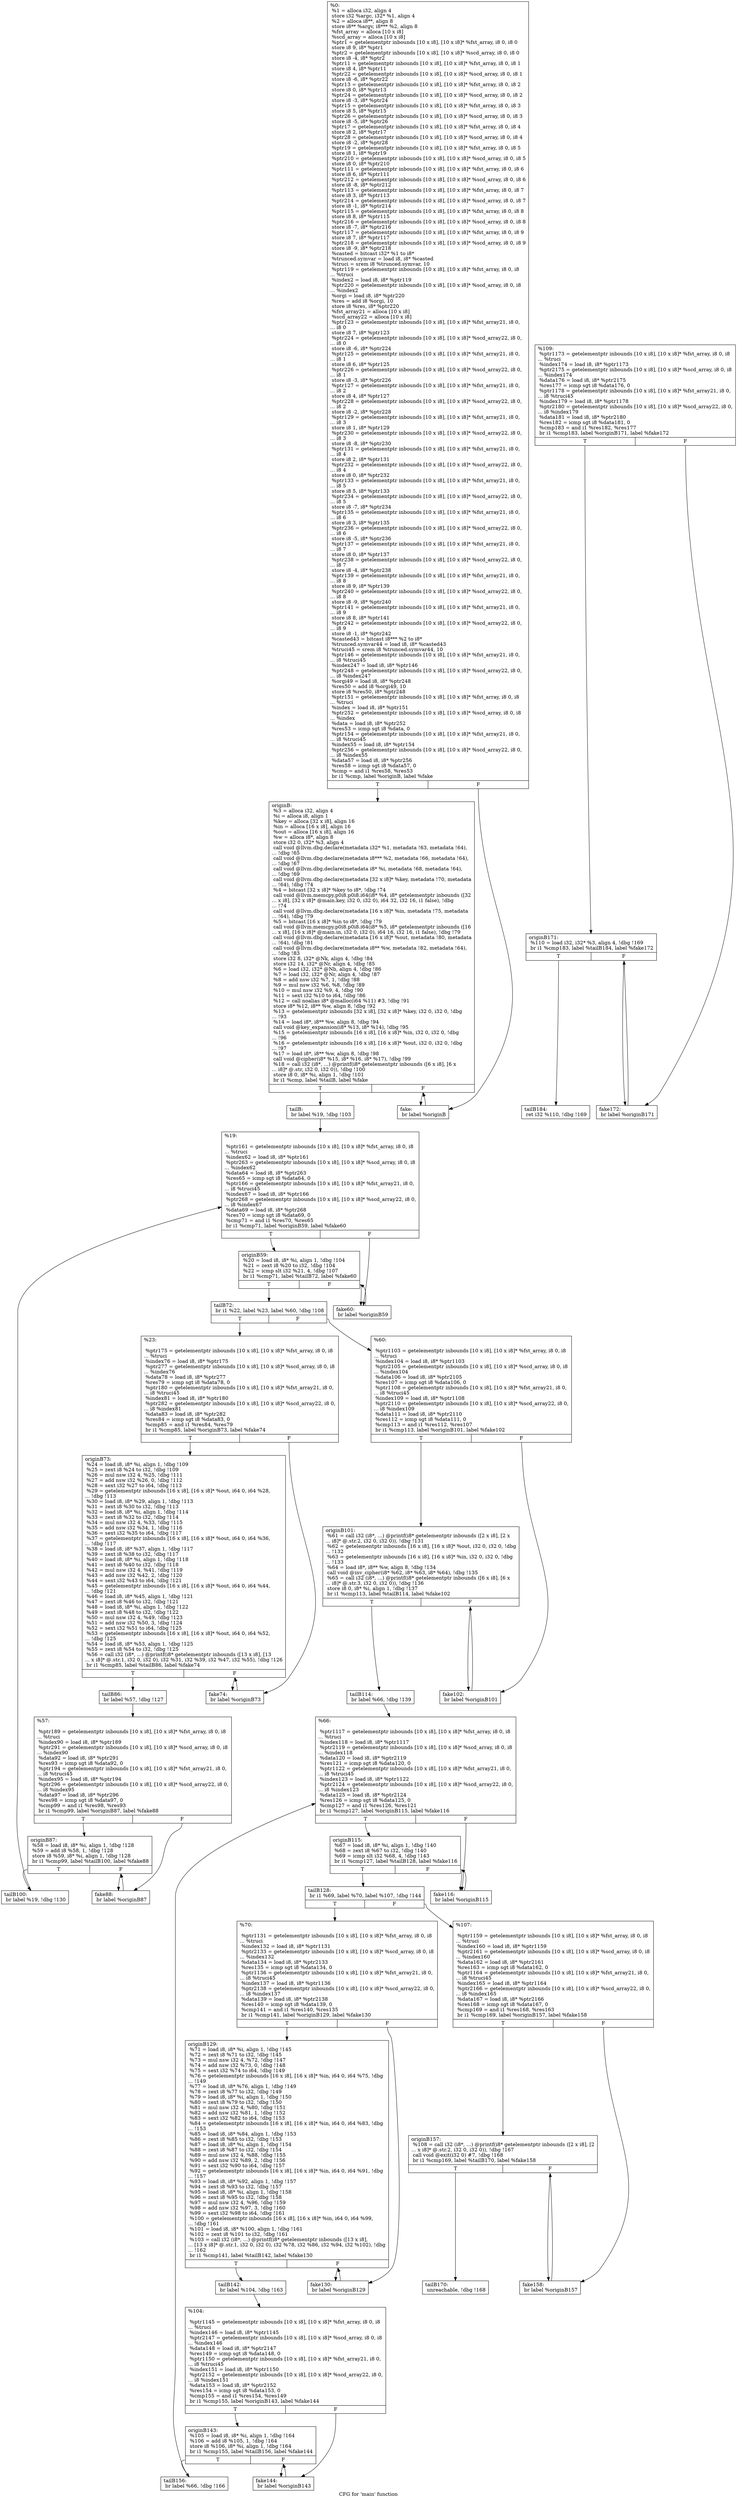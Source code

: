 digraph "CFG for 'main' function" {
	label="CFG for 'main' function";

	Node0x55a8125c5de0 [shape=record,label="{%0:\l  %1 = alloca i32, align 4\l  store i32 %argc, i32* %1, align 4\l  %2 = alloca i8**, align 8\l  store i8** %argv, i8*** %2, align 8\l  %fst_array = alloca [10 x i8]\l  %scd_array = alloca [10 x i8]\l  %ptr1 = getelementptr inbounds [10 x i8], [10 x i8]* %fst_array, i8 0, i8 0\l  store i8 9, i8* %ptr1\l  %ptr2 = getelementptr inbounds [10 x i8], [10 x i8]* %scd_array, i8 0, i8 0\l  store i8 -4, i8* %ptr2\l  %ptr11 = getelementptr inbounds [10 x i8], [10 x i8]* %fst_array, i8 0, i8 1\l  store i8 4, i8* %ptr11\l  %ptr22 = getelementptr inbounds [10 x i8], [10 x i8]* %scd_array, i8 0, i8 1\l  store i8 -6, i8* %ptr22\l  %ptr13 = getelementptr inbounds [10 x i8], [10 x i8]* %fst_array, i8 0, i8 2\l  store i8 0, i8* %ptr13\l  %ptr24 = getelementptr inbounds [10 x i8], [10 x i8]* %scd_array, i8 0, i8 2\l  store i8 -3, i8* %ptr24\l  %ptr15 = getelementptr inbounds [10 x i8], [10 x i8]* %fst_array, i8 0, i8 3\l  store i8 5, i8* %ptr15\l  %ptr26 = getelementptr inbounds [10 x i8], [10 x i8]* %scd_array, i8 0, i8 3\l  store i8 -5, i8* %ptr26\l  %ptr17 = getelementptr inbounds [10 x i8], [10 x i8]* %fst_array, i8 0, i8 4\l  store i8 2, i8* %ptr17\l  %ptr28 = getelementptr inbounds [10 x i8], [10 x i8]* %scd_array, i8 0, i8 4\l  store i8 -2, i8* %ptr28\l  %ptr19 = getelementptr inbounds [10 x i8], [10 x i8]* %fst_array, i8 0, i8 5\l  store i8 1, i8* %ptr19\l  %ptr210 = getelementptr inbounds [10 x i8], [10 x i8]* %scd_array, i8 0, i8 5\l  store i8 0, i8* %ptr210\l  %ptr111 = getelementptr inbounds [10 x i8], [10 x i8]* %fst_array, i8 0, i8 6\l  store i8 6, i8* %ptr111\l  %ptr212 = getelementptr inbounds [10 x i8], [10 x i8]* %scd_array, i8 0, i8 6\l  store i8 -8, i8* %ptr212\l  %ptr113 = getelementptr inbounds [10 x i8], [10 x i8]* %fst_array, i8 0, i8 7\l  store i8 3, i8* %ptr113\l  %ptr214 = getelementptr inbounds [10 x i8], [10 x i8]* %scd_array, i8 0, i8 7\l  store i8 -1, i8* %ptr214\l  %ptr115 = getelementptr inbounds [10 x i8], [10 x i8]* %fst_array, i8 0, i8 8\l  store i8 8, i8* %ptr115\l  %ptr216 = getelementptr inbounds [10 x i8], [10 x i8]* %scd_array, i8 0, i8 8\l  store i8 -7, i8* %ptr216\l  %ptr117 = getelementptr inbounds [10 x i8], [10 x i8]* %fst_array, i8 0, i8 9\l  store i8 7, i8* %ptr117\l  %ptr218 = getelementptr inbounds [10 x i8], [10 x i8]* %scd_array, i8 0, i8 9\l  store i8 -9, i8* %ptr218\l  %casted = bitcast i32* %1 to i8*\l  %trunced.symvar = load i8, i8* %casted\l  %truci = srem i8 %trunced.symvar, 10\l  %ptr119 = getelementptr inbounds [10 x i8], [10 x i8]* %fst_array, i8 0, i8\l... %truci\l  %index2 = load i8, i8* %ptr119\l  %ptr220 = getelementptr inbounds [10 x i8], [10 x i8]* %scd_array, i8 0, i8\l... %index2\l  %orgi = load i8, i8* %ptr220\l  %res = add i8 %orgi, 10\l  store i8 %res, i8* %ptr220\l  %fst_array21 = alloca [10 x i8]\l  %scd_array22 = alloca [10 x i8]\l  %ptr123 = getelementptr inbounds [10 x i8], [10 x i8]* %fst_array21, i8 0,\l... i8 0\l  store i8 7, i8* %ptr123\l  %ptr224 = getelementptr inbounds [10 x i8], [10 x i8]* %scd_array22, i8 0,\l... i8 0\l  store i8 -6, i8* %ptr224\l  %ptr125 = getelementptr inbounds [10 x i8], [10 x i8]* %fst_array21, i8 0,\l... i8 1\l  store i8 6, i8* %ptr125\l  %ptr226 = getelementptr inbounds [10 x i8], [10 x i8]* %scd_array22, i8 0,\l... i8 1\l  store i8 -3, i8* %ptr226\l  %ptr127 = getelementptr inbounds [10 x i8], [10 x i8]* %fst_array21, i8 0,\l... i8 2\l  store i8 4, i8* %ptr127\l  %ptr228 = getelementptr inbounds [10 x i8], [10 x i8]* %scd_array22, i8 0,\l... i8 2\l  store i8 -2, i8* %ptr228\l  %ptr129 = getelementptr inbounds [10 x i8], [10 x i8]* %fst_array21, i8 0,\l... i8 3\l  store i8 1, i8* %ptr129\l  %ptr230 = getelementptr inbounds [10 x i8], [10 x i8]* %scd_array22, i8 0,\l... i8 3\l  store i8 -8, i8* %ptr230\l  %ptr131 = getelementptr inbounds [10 x i8], [10 x i8]* %fst_array21, i8 0,\l... i8 4\l  store i8 2, i8* %ptr131\l  %ptr232 = getelementptr inbounds [10 x i8], [10 x i8]* %scd_array22, i8 0,\l... i8 4\l  store i8 0, i8* %ptr232\l  %ptr133 = getelementptr inbounds [10 x i8], [10 x i8]* %fst_array21, i8 0,\l... i8 5\l  store i8 5, i8* %ptr133\l  %ptr234 = getelementptr inbounds [10 x i8], [10 x i8]* %scd_array22, i8 0,\l... i8 5\l  store i8 -7, i8* %ptr234\l  %ptr135 = getelementptr inbounds [10 x i8], [10 x i8]* %fst_array21, i8 0,\l... i8 6\l  store i8 3, i8* %ptr135\l  %ptr236 = getelementptr inbounds [10 x i8], [10 x i8]* %scd_array22, i8 0,\l... i8 6\l  store i8 -5, i8* %ptr236\l  %ptr137 = getelementptr inbounds [10 x i8], [10 x i8]* %fst_array21, i8 0,\l... i8 7\l  store i8 0, i8* %ptr137\l  %ptr238 = getelementptr inbounds [10 x i8], [10 x i8]* %scd_array22, i8 0,\l... i8 7\l  store i8 -4, i8* %ptr238\l  %ptr139 = getelementptr inbounds [10 x i8], [10 x i8]* %fst_array21, i8 0,\l... i8 8\l  store i8 9, i8* %ptr139\l  %ptr240 = getelementptr inbounds [10 x i8], [10 x i8]* %scd_array22, i8 0,\l... i8 8\l  store i8 -9, i8* %ptr240\l  %ptr141 = getelementptr inbounds [10 x i8], [10 x i8]* %fst_array21, i8 0,\l... i8 9\l  store i8 8, i8* %ptr141\l  %ptr242 = getelementptr inbounds [10 x i8], [10 x i8]* %scd_array22, i8 0,\l... i8 9\l  store i8 -1, i8* %ptr242\l  %casted43 = bitcast i8*** %2 to i8*\l  %trunced.symvar44 = load i8, i8* %casted43\l  %truci45 = srem i8 %trunced.symvar44, 10\l  %ptr146 = getelementptr inbounds [10 x i8], [10 x i8]* %fst_array21, i8 0,\l... i8 %truci45\l  %index247 = load i8, i8* %ptr146\l  %ptr248 = getelementptr inbounds [10 x i8], [10 x i8]* %scd_array22, i8 0,\l... i8 %index247\l  %orgi49 = load i8, i8* %ptr248\l  %res50 = add i8 %orgi49, 10\l  store i8 %res50, i8* %ptr248\l  %ptr151 = getelementptr inbounds [10 x i8], [10 x i8]* %fst_array, i8 0, i8\l... %truci\l  %index = load i8, i8* %ptr151\l  %ptr252 = getelementptr inbounds [10 x i8], [10 x i8]* %scd_array, i8 0, i8\l... %index\l  %data = load i8, i8* %ptr252\l  %res53 = icmp sgt i8 %data, 0\l  %ptr154 = getelementptr inbounds [10 x i8], [10 x i8]* %fst_array21, i8 0,\l... i8 %truci45\l  %index55 = load i8, i8* %ptr154\l  %ptr256 = getelementptr inbounds [10 x i8], [10 x i8]* %scd_array22, i8 0,\l... i8 %index55\l  %data57 = load i8, i8* %ptr256\l  %res58 = icmp sgt i8 %data57, 0\l  %cmp = and i1 %res58, %res53\l  br i1 %cmp, label %originB, label %fake\l|{<s0>T|<s1>F}}"];
	Node0x55a8125c5de0:s0 -> Node0x55a8125c5e30;
	Node0x55a8125c5de0:s1 -> Node0x55a81256a850;
	Node0x55a8125c5e30 [shape=record,label="{originB:                                          \l  %3 = alloca i32, align 4\l  %i = alloca i8, align 1\l  %key = alloca [32 x i8], align 16\l  %in = alloca [16 x i8], align 16\l  %out = alloca [16 x i8], align 16\l  %w = alloca i8*, align 8\l  store i32 0, i32* %3, align 4\l  call void @llvm.dbg.declare(metadata i32* %1, metadata !63, metadata !64),\l... !dbg !65\l  call void @llvm.dbg.declare(metadata i8*** %2, metadata !66, metadata !64),\l... !dbg !67\l  call void @llvm.dbg.declare(metadata i8* %i, metadata !68, metadata !64),\l... !dbg !69\l  call void @llvm.dbg.declare(metadata [32 x i8]* %key, metadata !70, metadata\l... !64), !dbg !74\l  %4 = bitcast [32 x i8]* %key to i8*, !dbg !74\l  call void @llvm.memcpy.p0i8.p0i8.i64(i8* %4, i8* getelementptr inbounds ([32\l... x i8], [32 x i8]* @main.key, i32 0, i32 0), i64 32, i32 16, i1 false), !dbg\l... !74\l  call void @llvm.dbg.declare(metadata [16 x i8]* %in, metadata !75, metadata\l... !64), !dbg !79\l  %5 = bitcast [16 x i8]* %in to i8*, !dbg !79\l  call void @llvm.memcpy.p0i8.p0i8.i64(i8* %5, i8* getelementptr inbounds ([16\l... x i8], [16 x i8]* @main.in, i32 0, i32 0), i64 16, i32 16, i1 false), !dbg !79\l  call void @llvm.dbg.declare(metadata [16 x i8]* %out, metadata !80, metadata\l... !64), !dbg !81\l  call void @llvm.dbg.declare(metadata i8** %w, metadata !82, metadata !64),\l... !dbg !83\l  store i32 8, i32* @Nk, align 4, !dbg !84\l  store i32 14, i32* @Nr, align 4, !dbg !85\l  %6 = load i32, i32* @Nb, align 4, !dbg !86\l  %7 = load i32, i32* @Nr, align 4, !dbg !87\l  %8 = add nsw i32 %7, 1, !dbg !88\l  %9 = mul nsw i32 %6, %8, !dbg !89\l  %10 = mul nsw i32 %9, 4, !dbg !90\l  %11 = sext i32 %10 to i64, !dbg !86\l  %12 = call noalias i8* @malloc(i64 %11) #3, !dbg !91\l  store i8* %12, i8** %w, align 8, !dbg !92\l  %13 = getelementptr inbounds [32 x i8], [32 x i8]* %key, i32 0, i32 0, !dbg\l... !93\l  %14 = load i8*, i8** %w, align 8, !dbg !94\l  call void @key_expansion(i8* %13, i8* %14), !dbg !95\l  %15 = getelementptr inbounds [16 x i8], [16 x i8]* %in, i32 0, i32 0, !dbg\l... !96\l  %16 = getelementptr inbounds [16 x i8], [16 x i8]* %out, i32 0, i32 0, !dbg\l... !97\l  %17 = load i8*, i8** %w, align 8, !dbg !98\l  call void @cipher(i8* %15, i8* %16, i8* %17), !dbg !99\l  %18 = call i32 (i8*, ...) @printf(i8* getelementptr inbounds ([6 x i8], [6 x\l... i8]* @.str, i32 0, i32 0)), !dbg !100\l  store i8 0, i8* %i, align 1, !dbg !101\l  br i1 %cmp, label %tailB, label %fake\l|{<s0>T|<s1>F}}"];
	Node0x55a8125c5e30:s0 -> Node0x55a8125e6c80;
	Node0x55a8125c5e30:s1 -> Node0x55a81256a850;
	Node0x55a8125e6c80 [shape=record,label="{tailB:                                            \l  br label %19, !dbg !103\l}"];
	Node0x55a8125e6c80 -> Node0x55a8125e6cd0;
	Node0x55a8125e6cd0 [shape=record,label="{%19:\l\l  %ptr161 = getelementptr inbounds [10 x i8], [10 x i8]* %fst_array, i8 0, i8\l... %truci\l  %index62 = load i8, i8* %ptr161\l  %ptr263 = getelementptr inbounds [10 x i8], [10 x i8]* %scd_array, i8 0, i8\l... %index62\l  %data64 = load i8, i8* %ptr263\l  %res65 = icmp sgt i8 %data64, 0\l  %ptr166 = getelementptr inbounds [10 x i8], [10 x i8]* %fst_array21, i8 0,\l... i8 %truci45\l  %index67 = load i8, i8* %ptr166\l  %ptr268 = getelementptr inbounds [10 x i8], [10 x i8]* %scd_array22, i8 0,\l... i8 %index67\l  %data69 = load i8, i8* %ptr268\l  %res70 = icmp sgt i8 %data69, 0\l  %cmp71 = and i1 %res70, %res65\l  br i1 %cmp71, label %originB59, label %fake60\l|{<s0>T|<s1>F}}"];
	Node0x55a8125e6cd0:s0 -> Node0x55a8125e6d20;
	Node0x55a8125e6cd0:s1 -> Node0x55a81256a8a0;
	Node0x55a8125e6d20 [shape=record,label="{originB59:                                        \l  %20 = load i8, i8* %i, align 1, !dbg !104\l  %21 = zext i8 %20 to i32, !dbg !104\l  %22 = icmp slt i32 %21, 4, !dbg !107\l  br i1 %cmp71, label %tailB72, label %fake60\l|{<s0>T|<s1>F}}"];
	Node0x55a8125e6d20:s0 -> Node0x55a8125e6d70;
	Node0x55a8125e6d20:s1 -> Node0x55a81256a8a0;
	Node0x55a8125e6d70 [shape=record,label="{tailB72:                                          \l  br i1 %22, label %23, label %60, !dbg !108\l|{<s0>T|<s1>F}}"];
	Node0x55a8125e6d70:s0 -> Node0x55a8125e6dc0;
	Node0x55a8125e6d70:s1 -> Node0x55a8125e6fa0;
	Node0x55a8125e6dc0 [shape=record,label="{%23:\l\l  %ptr175 = getelementptr inbounds [10 x i8], [10 x i8]* %fst_array, i8 0, i8\l... %truci\l  %index76 = load i8, i8* %ptr175\l  %ptr277 = getelementptr inbounds [10 x i8], [10 x i8]* %scd_array, i8 0, i8\l... %index76\l  %data78 = load i8, i8* %ptr277\l  %res79 = icmp sgt i8 %data78, 0\l  %ptr180 = getelementptr inbounds [10 x i8], [10 x i8]* %fst_array21, i8 0,\l... i8 %truci45\l  %index81 = load i8, i8* %ptr180\l  %ptr282 = getelementptr inbounds [10 x i8], [10 x i8]* %scd_array22, i8 0,\l... i8 %index81\l  %data83 = load i8, i8* %ptr282\l  %res84 = icmp sgt i8 %data83, 0\l  %cmp85 = and i1 %res84, %res79\l  br i1 %cmp85, label %originB73, label %fake74\l|{<s0>T|<s1>F}}"];
	Node0x55a8125e6dc0:s0 -> Node0x55a8125e6e10;
	Node0x55a8125e6dc0:s1 -> Node0x55a81256a8f0;
	Node0x55a8125e6e10 [shape=record,label="{originB73:                                        \l  %24 = load i8, i8* %i, align 1, !dbg !109\l  %25 = zext i8 %24 to i32, !dbg !109\l  %26 = mul nsw i32 4, %25, !dbg !111\l  %27 = add nsw i32 %26, 0, !dbg !112\l  %28 = sext i32 %27 to i64, !dbg !113\l  %29 = getelementptr inbounds [16 x i8], [16 x i8]* %out, i64 0, i64 %28,\l... !dbg !113\l  %30 = load i8, i8* %29, align 1, !dbg !113\l  %31 = zext i8 %30 to i32, !dbg !113\l  %32 = load i8, i8* %i, align 1, !dbg !114\l  %33 = zext i8 %32 to i32, !dbg !114\l  %34 = mul nsw i32 4, %33, !dbg !115\l  %35 = add nsw i32 %34, 1, !dbg !116\l  %36 = sext i32 %35 to i64, !dbg !117\l  %37 = getelementptr inbounds [16 x i8], [16 x i8]* %out, i64 0, i64 %36,\l... !dbg !117\l  %38 = load i8, i8* %37, align 1, !dbg !117\l  %39 = zext i8 %38 to i32, !dbg !117\l  %40 = load i8, i8* %i, align 1, !dbg !118\l  %41 = zext i8 %40 to i32, !dbg !118\l  %42 = mul nsw i32 4, %41, !dbg !119\l  %43 = add nsw i32 %42, 2, !dbg !120\l  %44 = sext i32 %43 to i64, !dbg !121\l  %45 = getelementptr inbounds [16 x i8], [16 x i8]* %out, i64 0, i64 %44,\l... !dbg !121\l  %46 = load i8, i8* %45, align 1, !dbg !121\l  %47 = zext i8 %46 to i32, !dbg !121\l  %48 = load i8, i8* %i, align 1, !dbg !122\l  %49 = zext i8 %48 to i32, !dbg !122\l  %50 = mul nsw i32 4, %49, !dbg !123\l  %51 = add nsw i32 %50, 3, !dbg !124\l  %52 = sext i32 %51 to i64, !dbg !125\l  %53 = getelementptr inbounds [16 x i8], [16 x i8]* %out, i64 0, i64 %52,\l... !dbg !125\l  %54 = load i8, i8* %53, align 1, !dbg !125\l  %55 = zext i8 %54 to i32, !dbg !125\l  %56 = call i32 (i8*, ...) @printf(i8* getelementptr inbounds ([13 x i8], [13\l... x i8]* @.str.1, i32 0, i32 0), i32 %31, i32 %39, i32 %47, i32 %55), !dbg !126\l  br i1 %cmp85, label %tailB86, label %fake74\l|{<s0>T|<s1>F}}"];
	Node0x55a8125e6e10:s0 -> Node0x55a8125e6e60;
	Node0x55a8125e6e10:s1 -> Node0x55a81256a8f0;
	Node0x55a8125e6e60 [shape=record,label="{tailB86:                                          \l  br label %57, !dbg !127\l}"];
	Node0x55a8125e6e60 -> Node0x55a8125e6eb0;
	Node0x55a8125e6eb0 [shape=record,label="{%57:\l\l  %ptr189 = getelementptr inbounds [10 x i8], [10 x i8]* %fst_array, i8 0, i8\l... %truci\l  %index90 = load i8, i8* %ptr189\l  %ptr291 = getelementptr inbounds [10 x i8], [10 x i8]* %scd_array, i8 0, i8\l... %index90\l  %data92 = load i8, i8* %ptr291\l  %res93 = icmp sgt i8 %data92, 0\l  %ptr194 = getelementptr inbounds [10 x i8], [10 x i8]* %fst_array21, i8 0,\l... i8 %truci45\l  %index95 = load i8, i8* %ptr194\l  %ptr296 = getelementptr inbounds [10 x i8], [10 x i8]* %scd_array22, i8 0,\l... i8 %index95\l  %data97 = load i8, i8* %ptr296\l  %res98 = icmp sgt i8 %data97, 0\l  %cmp99 = and i1 %res98, %res93\l  br i1 %cmp99, label %originB87, label %fake88\l|{<s0>T|<s1>F}}"];
	Node0x55a8125e6eb0:s0 -> Node0x55a8125e6f00;
	Node0x55a8125e6eb0:s1 -> Node0x55a81256a940;
	Node0x55a8125e6f00 [shape=record,label="{originB87:                                        \l  %58 = load i8, i8* %i, align 1, !dbg !128\l  %59 = add i8 %58, 1, !dbg !128\l  store i8 %59, i8* %i, align 1, !dbg !128\l  br i1 %cmp99, label %tailB100, label %fake88\l|{<s0>T|<s1>F}}"];
	Node0x55a8125e6f00:s0 -> Node0x55a8125e6f50;
	Node0x55a8125e6f00:s1 -> Node0x55a81256a940;
	Node0x55a8125e6f50 [shape=record,label="{tailB100:                                         \l  br label %19, !dbg !130\l}"];
	Node0x55a8125e6f50 -> Node0x55a8125e6cd0;
	Node0x55a8125e6fa0 [shape=record,label="{%60:\l\l  %ptr1103 = getelementptr inbounds [10 x i8], [10 x i8]* %fst_array, i8 0, i8\l... %truci\l  %index104 = load i8, i8* %ptr1103\l  %ptr2105 = getelementptr inbounds [10 x i8], [10 x i8]* %scd_array, i8 0, i8\l... %index104\l  %data106 = load i8, i8* %ptr2105\l  %res107 = icmp sgt i8 %data106, 0\l  %ptr1108 = getelementptr inbounds [10 x i8], [10 x i8]* %fst_array21, i8 0,\l... i8 %truci45\l  %index109 = load i8, i8* %ptr1108\l  %ptr2110 = getelementptr inbounds [10 x i8], [10 x i8]* %scd_array22, i8 0,\l... i8 %index109\l  %data111 = load i8, i8* %ptr2110\l  %res112 = icmp sgt i8 %data111, 0\l  %cmp113 = and i1 %res112, %res107\l  br i1 %cmp113, label %originB101, label %fake102\l|{<s0>T|<s1>F}}"];
	Node0x55a8125e6fa0:s0 -> Node0x55a8125e6ff0;
	Node0x55a8125e6fa0:s1 -> Node0x55a81256a990;
	Node0x55a8125e6ff0 [shape=record,label="{originB101:                                       \l  %61 = call i32 (i8*, ...) @printf(i8* getelementptr inbounds ([2 x i8], [2 x\l... i8]* @.str.2, i32 0, i32 0)), !dbg !131\l  %62 = getelementptr inbounds [16 x i8], [16 x i8]* %out, i32 0, i32 0, !dbg\l... !132\l  %63 = getelementptr inbounds [16 x i8], [16 x i8]* %in, i32 0, i32 0, !dbg\l... !133\l  %64 = load i8*, i8** %w, align 8, !dbg !134\l  call void @inv_cipher(i8* %62, i8* %63, i8* %64), !dbg !135\l  %65 = call i32 (i8*, ...) @printf(i8* getelementptr inbounds ([6 x i8], [6 x\l... i8]* @.str.3, i32 0, i32 0)), !dbg !136\l  store i8 0, i8* %i, align 1, !dbg !137\l  br i1 %cmp113, label %tailB114, label %fake102\l|{<s0>T|<s1>F}}"];
	Node0x55a8125e6ff0:s0 -> Node0x55a8125e7040;
	Node0x55a8125e6ff0:s1 -> Node0x55a81256a990;
	Node0x55a8125e7040 [shape=record,label="{tailB114:                                         \l  br label %66, !dbg !139\l}"];
	Node0x55a8125e7040 -> Node0x55a8125e7090;
	Node0x55a8125e7090 [shape=record,label="{%66:\l\l  %ptr1117 = getelementptr inbounds [10 x i8], [10 x i8]* %fst_array, i8 0, i8\l... %truci\l  %index118 = load i8, i8* %ptr1117\l  %ptr2119 = getelementptr inbounds [10 x i8], [10 x i8]* %scd_array, i8 0, i8\l... %index118\l  %data120 = load i8, i8* %ptr2119\l  %res121 = icmp sgt i8 %data120, 0\l  %ptr1122 = getelementptr inbounds [10 x i8], [10 x i8]* %fst_array21, i8 0,\l... i8 %truci45\l  %index123 = load i8, i8* %ptr1122\l  %ptr2124 = getelementptr inbounds [10 x i8], [10 x i8]* %scd_array22, i8 0,\l... i8 %index123\l  %data125 = load i8, i8* %ptr2124\l  %res126 = icmp sgt i8 %data125, 0\l  %cmp127 = and i1 %res126, %res121\l  br i1 %cmp127, label %originB115, label %fake116\l|{<s0>T|<s1>F}}"];
	Node0x55a8125e7090:s0 -> Node0x55a8125e70e0;
	Node0x55a8125e7090:s1 -> Node0x55a81256a9e0;
	Node0x55a8125e70e0 [shape=record,label="{originB115:                                       \l  %67 = load i8, i8* %i, align 1, !dbg !140\l  %68 = zext i8 %67 to i32, !dbg !140\l  %69 = icmp slt i32 %68, 4, !dbg !143\l  br i1 %cmp127, label %tailB128, label %fake116\l|{<s0>T|<s1>F}}"];
	Node0x55a8125e70e0:s0 -> Node0x55a8125e7130;
	Node0x55a8125e70e0:s1 -> Node0x55a81256a9e0;
	Node0x55a8125e7130 [shape=record,label="{tailB128:                                         \l  br i1 %69, label %70, label %107, !dbg !144\l|{<s0>T|<s1>F}}"];
	Node0x55a8125e7130:s0 -> Node0x55a8125e7180;
	Node0x55a8125e7130:s1 -> Node0x55a81256a670;
	Node0x55a8125e7180 [shape=record,label="{%70:\l\l  %ptr1131 = getelementptr inbounds [10 x i8], [10 x i8]* %fst_array, i8 0, i8\l... %truci\l  %index132 = load i8, i8* %ptr1131\l  %ptr2133 = getelementptr inbounds [10 x i8], [10 x i8]* %scd_array, i8 0, i8\l... %index132\l  %data134 = load i8, i8* %ptr2133\l  %res135 = icmp sgt i8 %data134, 0\l  %ptr1136 = getelementptr inbounds [10 x i8], [10 x i8]* %fst_array21, i8 0,\l... i8 %truci45\l  %index137 = load i8, i8* %ptr1136\l  %ptr2138 = getelementptr inbounds [10 x i8], [10 x i8]* %scd_array22, i8 0,\l... i8 %index137\l  %data139 = load i8, i8* %ptr2138\l  %res140 = icmp sgt i8 %data139, 0\l  %cmp141 = and i1 %res140, %res135\l  br i1 %cmp141, label %originB129, label %fake130\l|{<s0>T|<s1>F}}"];
	Node0x55a8125e7180:s0 -> Node0x55a8125e71d0;
	Node0x55a8125e7180:s1 -> Node0x55a81256aa30;
	Node0x55a8125e71d0 [shape=record,label="{originB129:                                       \l  %71 = load i8, i8* %i, align 1, !dbg !145\l  %72 = zext i8 %71 to i32, !dbg !145\l  %73 = mul nsw i32 4, %72, !dbg !147\l  %74 = add nsw i32 %73, 0, !dbg !148\l  %75 = sext i32 %74 to i64, !dbg !149\l  %76 = getelementptr inbounds [16 x i8], [16 x i8]* %in, i64 0, i64 %75, !dbg\l... !149\l  %77 = load i8, i8* %76, align 1, !dbg !149\l  %78 = zext i8 %77 to i32, !dbg !149\l  %79 = load i8, i8* %i, align 1, !dbg !150\l  %80 = zext i8 %79 to i32, !dbg !150\l  %81 = mul nsw i32 4, %80, !dbg !151\l  %82 = add nsw i32 %81, 1, !dbg !152\l  %83 = sext i32 %82 to i64, !dbg !153\l  %84 = getelementptr inbounds [16 x i8], [16 x i8]* %in, i64 0, i64 %83, !dbg\l... !153\l  %85 = load i8, i8* %84, align 1, !dbg !153\l  %86 = zext i8 %85 to i32, !dbg !153\l  %87 = load i8, i8* %i, align 1, !dbg !154\l  %88 = zext i8 %87 to i32, !dbg !154\l  %89 = mul nsw i32 4, %88, !dbg !155\l  %90 = add nsw i32 %89, 2, !dbg !156\l  %91 = sext i32 %90 to i64, !dbg !157\l  %92 = getelementptr inbounds [16 x i8], [16 x i8]* %in, i64 0, i64 %91, !dbg\l... !157\l  %93 = load i8, i8* %92, align 1, !dbg !157\l  %94 = zext i8 %93 to i32, !dbg !157\l  %95 = load i8, i8* %i, align 1, !dbg !158\l  %96 = zext i8 %95 to i32, !dbg !158\l  %97 = mul nsw i32 4, %96, !dbg !159\l  %98 = add nsw i32 %97, 3, !dbg !160\l  %99 = sext i32 %98 to i64, !dbg !161\l  %100 = getelementptr inbounds [16 x i8], [16 x i8]* %in, i64 0, i64 %99,\l... !dbg !161\l  %101 = load i8, i8* %100, align 1, !dbg !161\l  %102 = zext i8 %101 to i32, !dbg !161\l  %103 = call i32 (i8*, ...) @printf(i8* getelementptr inbounds ([13 x i8],\l... [13 x i8]* @.str.1, i32 0, i32 0), i32 %78, i32 %86, i32 %94, i32 %102), !dbg\l... !162\l  br i1 %cmp141, label %tailB142, label %fake130\l|{<s0>T|<s1>F}}"];
	Node0x55a8125e71d0:s0 -> Node0x55a8125e7220;
	Node0x55a8125e71d0:s1 -> Node0x55a81256aa30;
	Node0x55a8125e7220 [shape=record,label="{tailB142:                                         \l  br label %104, !dbg !163\l}"];
	Node0x55a8125e7220 -> Node0x55a8125e7270;
	Node0x55a8125e7270 [shape=record,label="{%104:\l\l  %ptr1145 = getelementptr inbounds [10 x i8], [10 x i8]* %fst_array, i8 0, i8\l... %truci\l  %index146 = load i8, i8* %ptr1145\l  %ptr2147 = getelementptr inbounds [10 x i8], [10 x i8]* %scd_array, i8 0, i8\l... %index146\l  %data148 = load i8, i8* %ptr2147\l  %res149 = icmp sgt i8 %data148, 0\l  %ptr1150 = getelementptr inbounds [10 x i8], [10 x i8]* %fst_array21, i8 0,\l... i8 %truci45\l  %index151 = load i8, i8* %ptr1150\l  %ptr2152 = getelementptr inbounds [10 x i8], [10 x i8]* %scd_array22, i8 0,\l... i8 %index151\l  %data153 = load i8, i8* %ptr2152\l  %res154 = icmp sgt i8 %data153, 0\l  %cmp155 = and i1 %res154, %res149\l  br i1 %cmp155, label %originB143, label %fake144\l|{<s0>T|<s1>F}}"];
	Node0x55a8125e7270:s0 -> Node0x55a8125e72c0;
	Node0x55a8125e7270:s1 -> Node0x55a81256aa80;
	Node0x55a8125e72c0 [shape=record,label="{originB143:                                       \l  %105 = load i8, i8* %i, align 1, !dbg !164\l  %106 = add i8 %105, 1, !dbg !164\l  store i8 %106, i8* %i, align 1, !dbg !164\l  br i1 %cmp155, label %tailB156, label %fake144\l|{<s0>T|<s1>F}}"];
	Node0x55a8125e72c0:s0 -> Node0x55a8125e7310;
	Node0x55a8125e72c0:s1 -> Node0x55a81256aa80;
	Node0x55a8125e7310 [shape=record,label="{tailB156:                                         \l  br label %66, !dbg !166\l}"];
	Node0x55a8125e7310 -> Node0x55a8125e7090;
	Node0x55a81256a670 [shape=record,label="{%107:\l\l  %ptr1159 = getelementptr inbounds [10 x i8], [10 x i8]* %fst_array, i8 0, i8\l... %truci\l  %index160 = load i8, i8* %ptr1159\l  %ptr2161 = getelementptr inbounds [10 x i8], [10 x i8]* %scd_array, i8 0, i8\l... %index160\l  %data162 = load i8, i8* %ptr2161\l  %res163 = icmp sgt i8 %data162, 0\l  %ptr1164 = getelementptr inbounds [10 x i8], [10 x i8]* %fst_array21, i8 0,\l... i8 %truci45\l  %index165 = load i8, i8* %ptr1164\l  %ptr2166 = getelementptr inbounds [10 x i8], [10 x i8]* %scd_array22, i8 0,\l... i8 %index165\l  %data167 = load i8, i8* %ptr2166\l  %res168 = icmp sgt i8 %data167, 0\l  %cmp169 = and i1 %res168, %res163\l  br i1 %cmp169, label %originB157, label %fake158\l|{<s0>T|<s1>F}}"];
	Node0x55a81256a670:s0 -> Node0x55a81256a6c0;
	Node0x55a81256a670:s1 -> Node0x55a81256aad0;
	Node0x55a81256a6c0 [shape=record,label="{originB157:                                       \l  %108 = call i32 (i8*, ...) @printf(i8* getelementptr inbounds ([2 x i8], [2\l... x i8]* @.str.2, i32 0, i32 0)), !dbg !167\l  call void @exit(i32 0) #7, !dbg !168\l  br i1 %cmp169, label %tailB170, label %fake158\l|{<s0>T|<s1>F}}"];
	Node0x55a81256a6c0:s0 -> Node0x55a81256a710;
	Node0x55a81256a6c0:s1 -> Node0x55a81256aad0;
	Node0x55a81256a710 [shape=record,label="{tailB170:                                         \l  unreachable, !dbg !168\l}"];
	Node0x55a81256a760 [shape=record,label="{%109:                                                  \l  %ptr1173 = getelementptr inbounds [10 x i8], [10 x i8]* %fst_array, i8 0, i8\l... %truci\l  %index174 = load i8, i8* %ptr1173\l  %ptr2175 = getelementptr inbounds [10 x i8], [10 x i8]* %scd_array, i8 0, i8\l... %index174\l  %data176 = load i8, i8* %ptr2175\l  %res177 = icmp sgt i8 %data176, 0\l  %ptr1178 = getelementptr inbounds [10 x i8], [10 x i8]* %fst_array21, i8 0,\l... i8 %truci45\l  %index179 = load i8, i8* %ptr1178\l  %ptr2180 = getelementptr inbounds [10 x i8], [10 x i8]* %scd_array22, i8 0,\l... i8 %index179\l  %data181 = load i8, i8* %ptr2180\l  %res182 = icmp sgt i8 %data181, 0\l  %cmp183 = and i1 %res182, %res177\l  br i1 %cmp183, label %originB171, label %fake172\l|{<s0>T|<s1>F}}"];
	Node0x55a81256a760:s0 -> Node0x55a81256a7b0;
	Node0x55a81256a760:s1 -> Node0x55a81256ab20;
	Node0x55a81256a7b0 [shape=record,label="{originB171:                                       \l  %110 = load i32, i32* %3, align 4, !dbg !169\l  br i1 %cmp183, label %tailB184, label %fake172\l|{<s0>T|<s1>F}}"];
	Node0x55a81256a7b0:s0 -> Node0x55a81256a800;
	Node0x55a81256a7b0:s1 -> Node0x55a81256ab20;
	Node0x55a81256a800 [shape=record,label="{tailB184:                                         \l  ret i32 %110, !dbg !169\l}"];
	Node0x55a81256a850 [shape=record,label="{fake:                                             \l  br label %originB\l}"];
	Node0x55a81256a850 -> Node0x55a8125c5e30;
	Node0x55a81256a8a0 [shape=record,label="{fake60:                                           \l  br label %originB59\l}"];
	Node0x55a81256a8a0 -> Node0x55a8125e6d20;
	Node0x55a81256a8f0 [shape=record,label="{fake74:                                           \l  br label %originB73\l}"];
	Node0x55a81256a8f0 -> Node0x55a8125e6e10;
	Node0x55a81256a940 [shape=record,label="{fake88:                                           \l  br label %originB87\l}"];
	Node0x55a81256a940 -> Node0x55a8125e6f00;
	Node0x55a81256a990 [shape=record,label="{fake102:                                          \l  br label %originB101\l}"];
	Node0x55a81256a990 -> Node0x55a8125e6ff0;
	Node0x55a81256a9e0 [shape=record,label="{fake116:                                          \l  br label %originB115\l}"];
	Node0x55a81256a9e0 -> Node0x55a8125e70e0;
	Node0x55a81256aa30 [shape=record,label="{fake130:                                          \l  br label %originB129\l}"];
	Node0x55a81256aa30 -> Node0x55a8125e71d0;
	Node0x55a81256aa80 [shape=record,label="{fake144:                                          \l  br label %originB143\l}"];
	Node0x55a81256aa80 -> Node0x55a8125e72c0;
	Node0x55a81256aad0 [shape=record,label="{fake158:                                          \l  br label %originB157\l}"];
	Node0x55a81256aad0 -> Node0x55a81256a6c0;
	Node0x55a81256ab20 [shape=record,label="{fake172:                                          \l  br label %originB171\l}"];
	Node0x55a81256ab20 -> Node0x55a81256a7b0;
}
